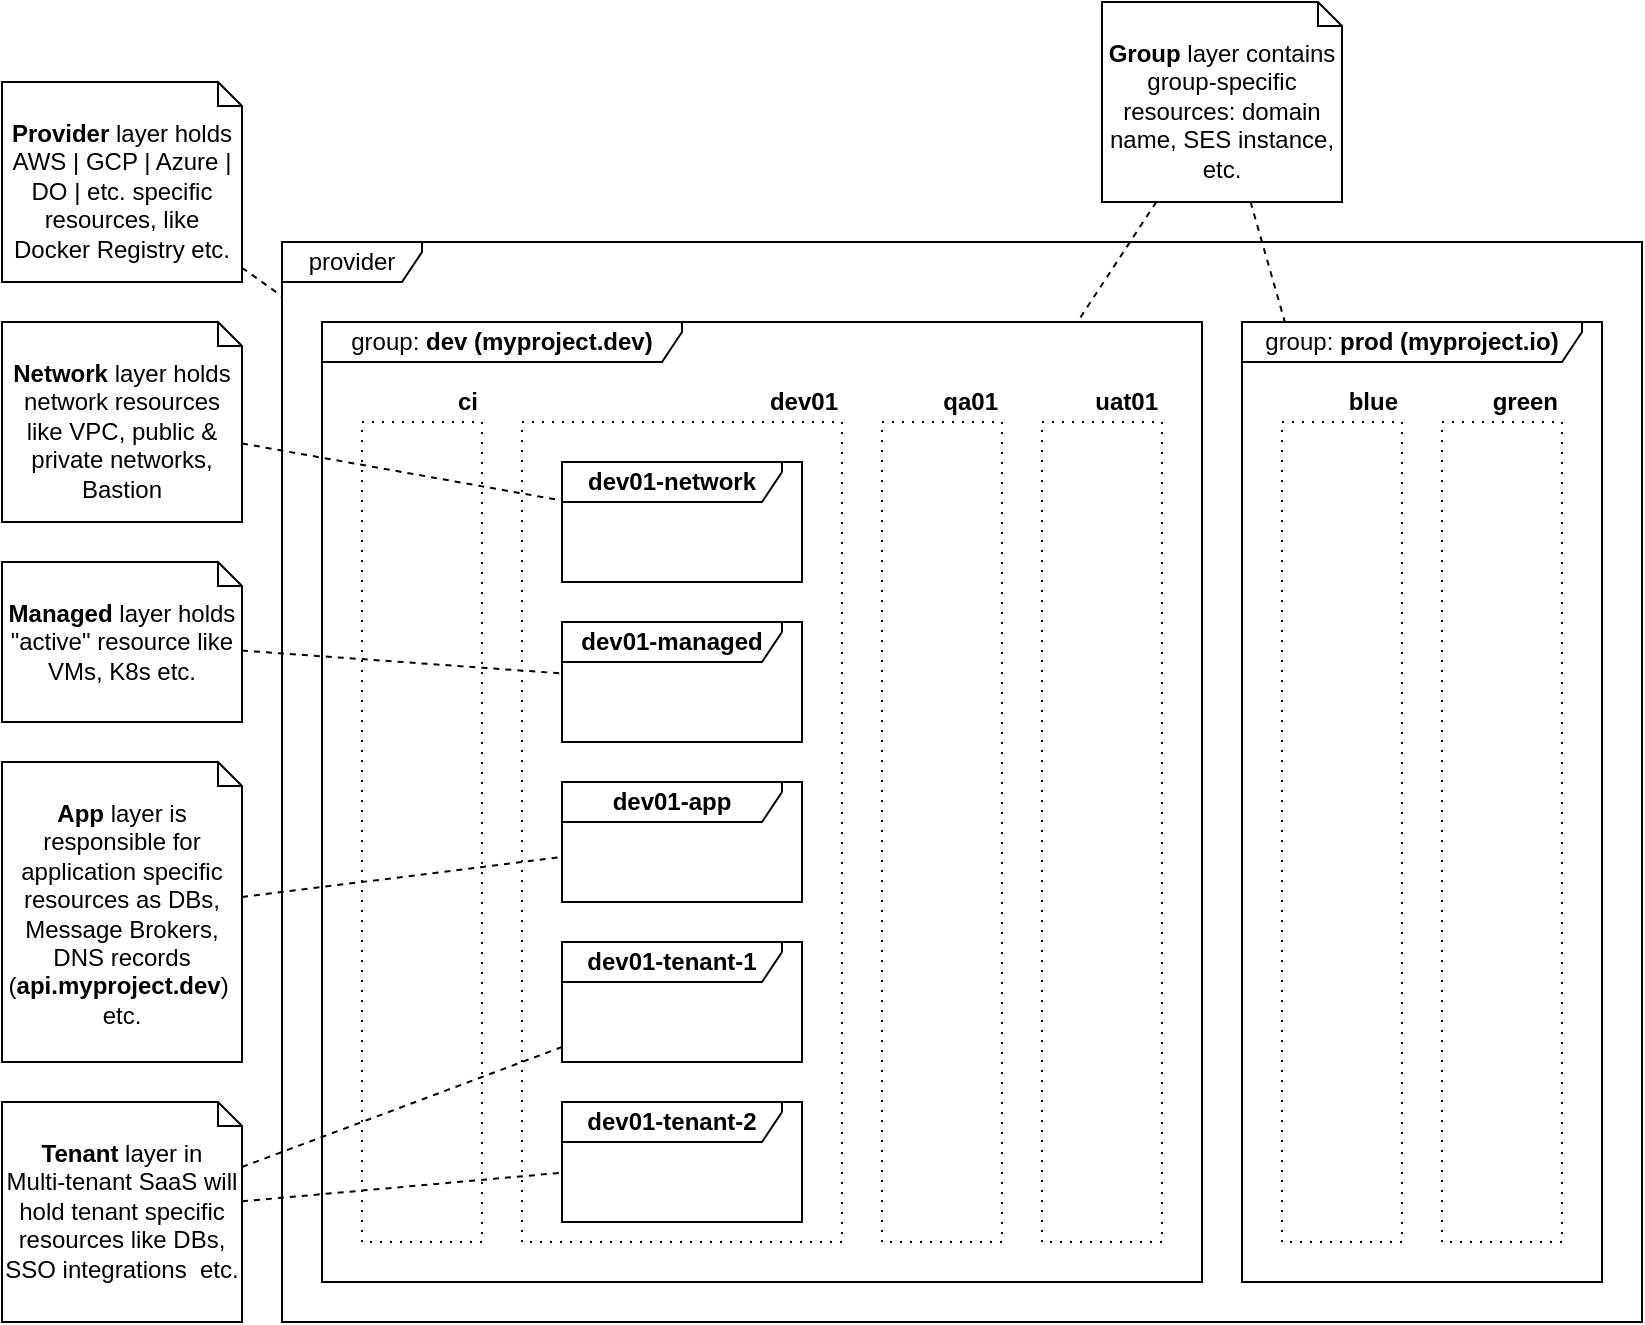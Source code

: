 <mxfile version="22.0.3" type="device">
  <diagram name="Page-1" id="e7e014a7-5840-1c2e-5031-d8a46d1fe8dd">
    <mxGraphModel dx="1982" dy="1281" grid="1" gridSize="10" guides="1" tooltips="1" connect="1" arrows="1" fold="1" page="1" pageScale="1" pageWidth="1169" pageHeight="826" background="none" math="0" shadow="0">
      <root>
        <mxCell id="0" />
        <mxCell id="1" parent="0" />
        <mxCell id="OYCvvAdAiIvbkz0t1Q_Q-12" value="" style="rounded=0;whiteSpace=wrap;html=1;fillColor=none;dashed=1;dashPattern=1 4;" parent="1" vertex="1">
          <mxGeometry x="140" y="110" width="160" height="410" as="geometry" />
        </mxCell>
        <mxCell id="OYCvvAdAiIvbkz0t1Q_Q-9" value="" style="rounded=0;whiteSpace=wrap;html=1;fillColor=none;dashed=1;dashPattern=1 4;" parent="1" vertex="1">
          <mxGeometry x="60" y="110" width="60" height="410" as="geometry" />
        </mxCell>
        <mxCell id="szFDY3hvtiqq0gpE-xKA-41" value="provider" style="shape=umlFrame;whiteSpace=wrap;html=1;pointerEvents=0;width=70;height=20;align=center;" parent="1" vertex="1">
          <mxGeometry x="20" y="20" width="680" height="540" as="geometry" />
        </mxCell>
        <mxCell id="szFDY3hvtiqq0gpE-xKA-42" value="group: &lt;b&gt;dev (myproject.dev)&lt;/b&gt;" style="shape=umlFrame;whiteSpace=wrap;html=1;pointerEvents=0;width=180;height=20;" parent="1" vertex="1">
          <mxGeometry x="40" y="60" width="440" height="480" as="geometry" />
        </mxCell>
        <mxCell id="szFDY3hvtiqq0gpE-xKA-45" value="&lt;b&gt;dev01-network&lt;/b&gt;" style="shape=umlFrame;whiteSpace=wrap;html=1;pointerEvents=0;width=110;height=20;" parent="1" vertex="1">
          <mxGeometry x="160" y="130" width="120" height="60" as="geometry" />
        </mxCell>
        <mxCell id="szFDY3hvtiqq0gpE-xKA-46" value="&lt;b&gt;dev01-managed&lt;/b&gt;" style="shape=umlFrame;whiteSpace=wrap;html=1;pointerEvents=0;width=110;height=20;" parent="1" vertex="1">
          <mxGeometry x="160" y="210" width="120" height="60" as="geometry" />
        </mxCell>
        <mxCell id="szFDY3hvtiqq0gpE-xKA-48" value="&lt;b&gt;dev01-app&lt;/b&gt;" style="shape=umlFrame;whiteSpace=wrap;html=1;pointerEvents=0;width=110;height=20;" parent="1" vertex="1">
          <mxGeometry x="160" y="290" width="120" height="60" as="geometry" />
        </mxCell>
        <mxCell id="szFDY3hvtiqq0gpE-xKA-49" value="&lt;b&gt;dev01-tenant-2&lt;/b&gt;" style="shape=umlFrame;whiteSpace=wrap;html=1;pointerEvents=0;width=110;height=20;" parent="1" vertex="1">
          <mxGeometry x="160" y="450" width="120" height="60" as="geometry" />
        </mxCell>
        <mxCell id="OYCvvAdAiIvbkz0t1Q_Q-1" value="group: &lt;b&gt;prod (myproject.io)&lt;/b&gt;" style="shape=umlFrame;whiteSpace=wrap;html=1;pointerEvents=0;width=170;height=20;" parent="1" vertex="1">
          <mxGeometry x="500" y="60" width="180" height="480" as="geometry" />
        </mxCell>
        <mxCell id="OYCvvAdAiIvbkz0t1Q_Q-4" value="&lt;b&gt;Provider&lt;/b&gt; layer holds AWS | GCP | Azure | DO | etc. specific resources, like Docker Registry etc." style="shape=note2;boundedLbl=1;whiteSpace=wrap;html=1;size=12;verticalAlign=top;align=center;" parent="1" vertex="1">
          <mxGeometry x="-120" y="-60" width="120" height="100" as="geometry" />
        </mxCell>
        <mxCell id="OYCvvAdAiIvbkz0t1Q_Q-5" value="" style="endArrow=none;dashed=1;html=1;rounded=0;" parent="1" source="OYCvvAdAiIvbkz0t1Q_Q-4" target="szFDY3hvtiqq0gpE-xKA-41" edge="1">
          <mxGeometry width="50" height="50" relative="1" as="geometry">
            <mxPoint x="180" y="100" as="sourcePoint" />
            <mxPoint x="230" y="50" as="targetPoint" />
          </mxGeometry>
        </mxCell>
        <mxCell id="OYCvvAdAiIvbkz0t1Q_Q-6" value="&lt;b&gt;Group&lt;/b&gt; layer contains group-specific resources: domain name, SES instance, etc." style="shape=note2;boundedLbl=1;whiteSpace=wrap;html=1;size=12;verticalAlign=top;align=center;" parent="1" vertex="1">
          <mxGeometry x="430" y="-100" width="120" height="100" as="geometry" />
        </mxCell>
        <mxCell id="OYCvvAdAiIvbkz0t1Q_Q-7" value="" style="endArrow=none;dashed=1;html=1;rounded=0;" parent="1" source="OYCvvAdAiIvbkz0t1Q_Q-6" target="szFDY3hvtiqq0gpE-xKA-42" edge="1">
          <mxGeometry width="50" height="50" relative="1" as="geometry">
            <mxPoint x="-10" y="106" as="sourcePoint" />
            <mxPoint x="370" y="-10" as="targetPoint" />
          </mxGeometry>
        </mxCell>
        <mxCell id="OYCvvAdAiIvbkz0t1Q_Q-8" value="" style="endArrow=none;dashed=1;html=1;rounded=0;" parent="1" source="OYCvvAdAiIvbkz0t1Q_Q-6" target="OYCvvAdAiIvbkz0t1Q_Q-1" edge="1">
          <mxGeometry width="50" height="50" relative="1" as="geometry">
            <mxPoint x="347" y="-30" as="sourcePoint" />
            <mxPoint x="670" y="-60" as="targetPoint" />
          </mxGeometry>
        </mxCell>
        <mxCell id="OYCvvAdAiIvbkz0t1Q_Q-10" value="&lt;b&gt;ci&lt;/b&gt;" style="text;html=1;strokeColor=none;fillColor=none;align=right;verticalAlign=middle;whiteSpace=wrap;rounded=0;" parent="1" vertex="1">
          <mxGeometry x="80" y="90" width="40" height="20" as="geometry" />
        </mxCell>
        <mxCell id="OYCvvAdAiIvbkz0t1Q_Q-13" value="&lt;b&gt;dev01&lt;/b&gt;" style="text;html=1;strokeColor=none;fillColor=none;align=right;verticalAlign=middle;whiteSpace=wrap;rounded=0;" parent="1" vertex="1">
          <mxGeometry x="260" y="90" width="40" height="20" as="geometry" />
        </mxCell>
        <mxCell id="OYCvvAdAiIvbkz0t1Q_Q-14" value="" style="rounded=0;whiteSpace=wrap;html=1;fillColor=none;dashed=1;dashPattern=1 4;" parent="1" vertex="1">
          <mxGeometry x="320" y="110" width="60" height="410" as="geometry" />
        </mxCell>
        <mxCell id="OYCvvAdAiIvbkz0t1Q_Q-15" value="" style="rounded=0;whiteSpace=wrap;html=1;fillColor=none;dashed=1;dashPattern=1 4;" parent="1" vertex="1">
          <mxGeometry x="400" y="110" width="60" height="410" as="geometry" />
        </mxCell>
        <mxCell id="OYCvvAdAiIvbkz0t1Q_Q-16" value="&lt;b&gt;qa01&lt;/b&gt;" style="text;html=1;strokeColor=none;fillColor=none;align=right;verticalAlign=middle;whiteSpace=wrap;rounded=0;" parent="1" vertex="1">
          <mxGeometry x="340" y="90" width="40" height="20" as="geometry" />
        </mxCell>
        <mxCell id="OYCvvAdAiIvbkz0t1Q_Q-17" value="&lt;b&gt;uat01&lt;/b&gt;" style="text;html=1;strokeColor=none;fillColor=none;align=right;verticalAlign=middle;whiteSpace=wrap;rounded=0;" parent="1" vertex="1">
          <mxGeometry x="420" y="90" width="40" height="20" as="geometry" />
        </mxCell>
        <mxCell id="OYCvvAdAiIvbkz0t1Q_Q-18" value="&lt;b&gt;dev01-tenant-1&lt;/b&gt;" style="shape=umlFrame;whiteSpace=wrap;html=1;pointerEvents=0;width=110;height=20;" parent="1" vertex="1">
          <mxGeometry x="160" y="370" width="120" height="60" as="geometry" />
        </mxCell>
        <mxCell id="OYCvvAdAiIvbkz0t1Q_Q-19" value="" style="rounded=0;whiteSpace=wrap;html=1;fillColor=none;dashed=1;dashPattern=1 4;" parent="1" vertex="1">
          <mxGeometry x="520" y="110" width="60" height="410" as="geometry" />
        </mxCell>
        <mxCell id="OYCvvAdAiIvbkz0t1Q_Q-20" value="&lt;b&gt;blue&lt;/b&gt;" style="text;html=1;strokeColor=none;fillColor=none;align=right;verticalAlign=middle;whiteSpace=wrap;rounded=0;" parent="1" vertex="1">
          <mxGeometry x="540" y="90" width="40" height="20" as="geometry" />
        </mxCell>
        <mxCell id="OYCvvAdAiIvbkz0t1Q_Q-21" value="" style="rounded=0;whiteSpace=wrap;html=1;fillColor=none;dashed=1;dashPattern=1 4;" parent="1" vertex="1">
          <mxGeometry x="600" y="110" width="60" height="410" as="geometry" />
        </mxCell>
        <mxCell id="OYCvvAdAiIvbkz0t1Q_Q-22" value="&lt;b&gt;green&lt;/b&gt;" style="text;html=1;strokeColor=none;fillColor=none;align=right;verticalAlign=middle;whiteSpace=wrap;rounded=0;" parent="1" vertex="1">
          <mxGeometry x="620" y="90" width="40" height="20" as="geometry" />
        </mxCell>
        <mxCell id="OYCvvAdAiIvbkz0t1Q_Q-23" value="&lt;b&gt;Network&lt;/b&gt;&amp;nbsp;layer holds network resources like VPC, public &amp;amp; private networks, Bastion" style="shape=note2;boundedLbl=1;whiteSpace=wrap;html=1;size=12;verticalAlign=top;align=center;" parent="1" vertex="1">
          <mxGeometry x="-120" y="60" width="120" height="100" as="geometry" />
        </mxCell>
        <mxCell id="OYCvvAdAiIvbkz0t1Q_Q-24" value="" style="endArrow=none;dashed=1;html=1;rounded=0;" parent="1" source="OYCvvAdAiIvbkz0t1Q_Q-23" target="szFDY3hvtiqq0gpE-xKA-45" edge="1">
          <mxGeometry width="50" height="50" relative="1" as="geometry">
            <mxPoint x="10" y="111" as="sourcePoint" />
            <mxPoint x="30" y="122" as="targetPoint" />
          </mxGeometry>
        </mxCell>
        <mxCell id="OYCvvAdAiIvbkz0t1Q_Q-25" value="&lt;b&gt;Managed&lt;/b&gt;&amp;nbsp;layer holds &quot;active&quot; resource like VMs, K8s etc." style="shape=note2;boundedLbl=1;whiteSpace=wrap;html=1;size=12;verticalAlign=top;align=center;" parent="1" vertex="1">
          <mxGeometry x="-120" y="180" width="120" height="80" as="geometry" />
        </mxCell>
        <mxCell id="OYCvvAdAiIvbkz0t1Q_Q-26" value="" style="endArrow=none;dashed=1;html=1;rounded=0;" parent="1" source="OYCvvAdAiIvbkz0t1Q_Q-25" target="szFDY3hvtiqq0gpE-xKA-46" edge="1">
          <mxGeometry width="50" height="50" relative="1" as="geometry">
            <mxPoint x="10" y="194" as="sourcePoint" />
            <mxPoint x="170" y="176" as="targetPoint" />
          </mxGeometry>
        </mxCell>
        <mxCell id="OYCvvAdAiIvbkz0t1Q_Q-27" value="&lt;b&gt;App&lt;/b&gt;&amp;nbsp;layer is responsible for application specific resources as DBs, Message Brokers, DNS records (&lt;b&gt;api.myproject.dev&lt;/b&gt;)&amp;nbsp; etc." style="shape=note2;boundedLbl=1;whiteSpace=wrap;html=1;size=12;verticalAlign=top;align=center;" parent="1" vertex="1">
          <mxGeometry x="-120" y="280" width="120" height="150" as="geometry" />
        </mxCell>
        <mxCell id="OYCvvAdAiIvbkz0t1Q_Q-28" value="&lt;b&gt;Tenant&lt;/b&gt;&amp;nbsp;layer in&lt;br&gt;Multi-tenant SaaS will hold tenant specific resources like DBs, SSO integrations&amp;nbsp; etc." style="shape=note2;boundedLbl=1;whiteSpace=wrap;html=1;size=12;verticalAlign=top;align=center;" parent="1" vertex="1">
          <mxGeometry x="-120" y="450" width="120" height="110" as="geometry" />
        </mxCell>
        <mxCell id="OYCvvAdAiIvbkz0t1Q_Q-29" value="" style="endArrow=none;dashed=1;html=1;rounded=0;" parent="1" source="OYCvvAdAiIvbkz0t1Q_Q-27" target="szFDY3hvtiqq0gpE-xKA-48" edge="1">
          <mxGeometry width="50" height="50" relative="1" as="geometry">
            <mxPoint x="10" y="250" as="sourcePoint" />
            <mxPoint x="170" y="250" as="targetPoint" />
          </mxGeometry>
        </mxCell>
        <mxCell id="OYCvvAdAiIvbkz0t1Q_Q-30" value="" style="endArrow=none;dashed=1;html=1;rounded=0;" parent="1" source="OYCvvAdAiIvbkz0t1Q_Q-28" target="OYCvvAdAiIvbkz0t1Q_Q-18" edge="1">
          <mxGeometry width="50" height="50" relative="1" as="geometry">
            <mxPoint x="10" y="358" as="sourcePoint" />
            <mxPoint x="170" y="338" as="targetPoint" />
          </mxGeometry>
        </mxCell>
        <mxCell id="OYCvvAdAiIvbkz0t1Q_Q-31" value="" style="endArrow=none;dashed=1;html=1;rounded=0;" parent="1" source="OYCvvAdAiIvbkz0t1Q_Q-28" target="szFDY3hvtiqq0gpE-xKA-49" edge="1">
          <mxGeometry width="50" height="50" relative="1" as="geometry">
            <mxPoint x="10" y="477" as="sourcePoint" />
            <mxPoint x="170" y="428" as="targetPoint" />
          </mxGeometry>
        </mxCell>
      </root>
    </mxGraphModel>
  </diagram>
</mxfile>

